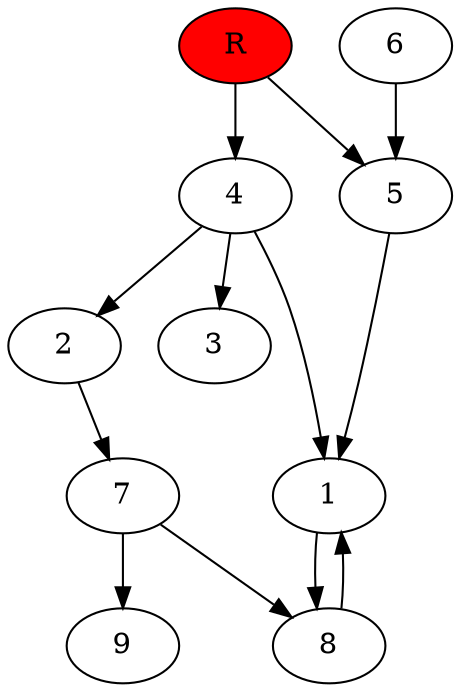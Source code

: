digraph prb6800 {
	1
	2
	3
	4
	5
	6
	7
	8
	R [fillcolor="#ff0000" style=filled]
	1 -> 8
	2 -> 7
	4 -> 1
	4 -> 2
	4 -> 3
	5 -> 1
	6 -> 5
	7 -> 8
	7 -> 9
	8 -> 1
	R -> 4
	R -> 5
}

